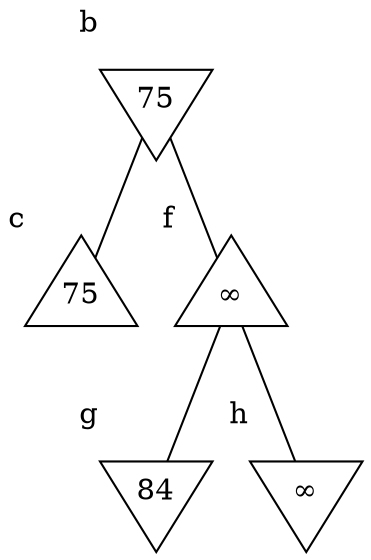 graph G {
node [fixedsize=true]
margin=0
b [shape="invtriangle",label="75",xlabel="b",height=0.8];
b -- c;
b -- f;
c [shape="triangle",label="75",xlabel="c",height=0.8];
f [shape="triangle",label="∞",xlabel="f",height=0.8];
f -- g;
f -- h;
g [shape="invtriangle",label="84",xlabel="g",height=0.8];
h [shape="invtriangle",label="∞",xlabel="h",height=0.8];
}
